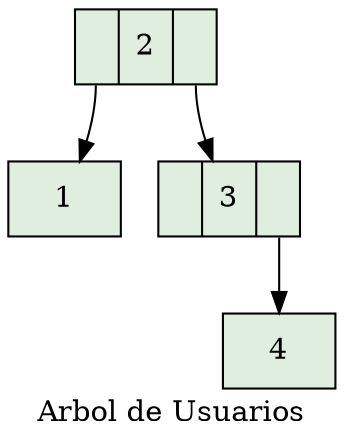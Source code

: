 digraph grafica{
	label="Arbol de Usuarios"	rankdir=TB;
	node [shape = record, style=filled, fillcolor = honeydew2];
		nodo2 [ label = "<C0> |2| <C1>"];
		nodo1 [ label = "1"];
		nodo2:C0->nodo1
		nodo3 [ label = "<C0> |3| <C1>"];
		nodo4 [ label = "4"];
		nodo3:C1->nodo4
		nodo2:C1->nodo3
	}
